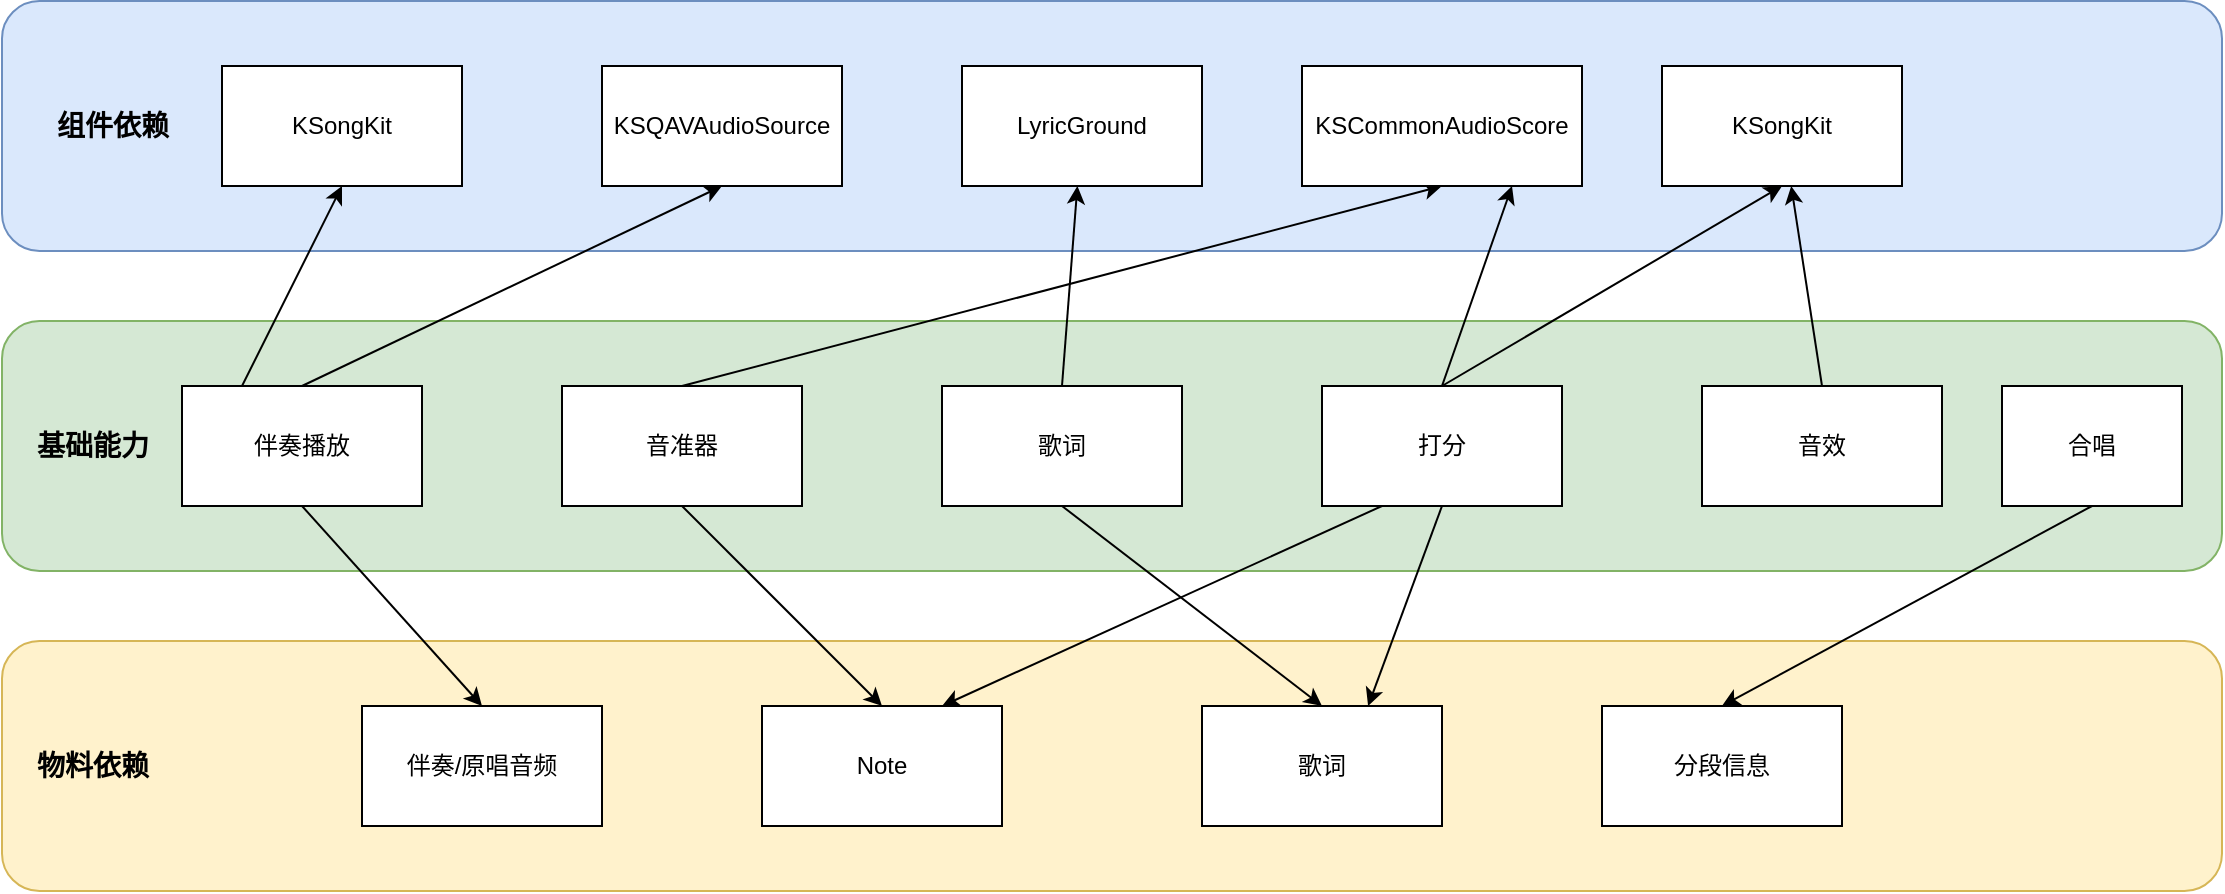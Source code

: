 <mxfile version="15.0.6" type="github">
  <diagram id="VxlOreW7zzSY0DAvLx2B" name="Page-1">
    <mxGraphModel dx="1734" dy="975" grid="1" gridSize="10" guides="1" tooltips="1" connect="1" arrows="1" fold="1" page="1" pageScale="1" pageWidth="2339" pageHeight="3300" math="0" shadow="0">
      <root>
        <mxCell id="0" />
        <mxCell id="1" parent="0" />
        <mxCell id="cQqQu-oTHZJSS0YLmMKt-19" value="" style="rounded=1;whiteSpace=wrap;html=1;fillColor=#dae8fc;strokeColor=#6c8ebf;" vertex="1" parent="1">
          <mxGeometry x="100" y="127.5" width="1110" height="125" as="geometry" />
        </mxCell>
        <mxCell id="cQqQu-oTHZJSS0YLmMKt-18" value="" style="rounded=1;whiteSpace=wrap;html=1;fillColor=#d5e8d4;strokeColor=#82b366;" vertex="1" parent="1">
          <mxGeometry x="100" y="287.5" width="1110" height="125" as="geometry" />
        </mxCell>
        <mxCell id="cQqQu-oTHZJSS0YLmMKt-17" value="" style="rounded=1;whiteSpace=wrap;html=1;fillColor=#fff2cc;strokeColor=#d6b656;" vertex="1" parent="1">
          <mxGeometry x="100" y="447.5" width="1110" height="125" as="geometry" />
        </mxCell>
        <mxCell id="cQqQu-oTHZJSS0YLmMKt-1" value="伴奏/原唱音频" style="rounded=0;whiteSpace=wrap;html=1;" vertex="1" parent="1">
          <mxGeometry x="280" y="480" width="120" height="60" as="geometry" />
        </mxCell>
        <mxCell id="cQqQu-oTHZJSS0YLmMKt-4" value="Note" style="rounded=0;whiteSpace=wrap;html=1;" vertex="1" parent="1">
          <mxGeometry x="480" y="480" width="120" height="60" as="geometry" />
        </mxCell>
        <mxCell id="cQqQu-oTHZJSS0YLmMKt-5" value="歌词" style="rounded=0;whiteSpace=wrap;html=1;" vertex="1" parent="1">
          <mxGeometry x="700" y="480" width="120" height="60" as="geometry" />
        </mxCell>
        <mxCell id="cQqQu-oTHZJSS0YLmMKt-6" value="分段信息" style="rounded=0;whiteSpace=wrap;html=1;" vertex="1" parent="1">
          <mxGeometry x="900" y="480" width="120" height="60" as="geometry" />
        </mxCell>
        <mxCell id="cQqQu-oTHZJSS0YLmMKt-23" style="edgeStyle=none;rounded=0;orthogonalLoop=1;jettySize=auto;html=1;exitX=0.5;exitY=0;exitDx=0;exitDy=0;entryX=0.5;entryY=1;entryDx=0;entryDy=0;" edge="1" parent="1" source="cQqQu-oTHZJSS0YLmMKt-7" target="cQqQu-oTHZJSS0YLmMKt-14">
          <mxGeometry relative="1" as="geometry" />
        </mxCell>
        <mxCell id="cQqQu-oTHZJSS0YLmMKt-29" style="edgeStyle=none;rounded=0;orthogonalLoop=1;jettySize=auto;html=1;exitX=0.5;exitY=1;exitDx=0;exitDy=0;entryX=0.5;entryY=0;entryDx=0;entryDy=0;" edge="1" parent="1" source="cQqQu-oTHZJSS0YLmMKt-7" target="cQqQu-oTHZJSS0YLmMKt-4">
          <mxGeometry relative="1" as="geometry" />
        </mxCell>
        <mxCell id="cQqQu-oTHZJSS0YLmMKt-7" value="音准器" style="rounded=0;whiteSpace=wrap;html=1;" vertex="1" parent="1">
          <mxGeometry x="380" y="320" width="120" height="60" as="geometry" />
        </mxCell>
        <mxCell id="cQqQu-oTHZJSS0YLmMKt-26" style="edgeStyle=none;rounded=0;orthogonalLoop=1;jettySize=auto;html=1;exitX=0.5;exitY=0;exitDx=0;exitDy=0;" edge="1" parent="1" source="cQqQu-oTHZJSS0YLmMKt-8" target="cQqQu-oTHZJSS0YLmMKt-13">
          <mxGeometry relative="1" as="geometry" />
        </mxCell>
        <mxCell id="cQqQu-oTHZJSS0YLmMKt-30" style="edgeStyle=none;rounded=0;orthogonalLoop=1;jettySize=auto;html=1;exitX=0.5;exitY=1;exitDx=0;exitDy=0;entryX=0.5;entryY=0;entryDx=0;entryDy=0;" edge="1" parent="1" source="cQqQu-oTHZJSS0YLmMKt-8" target="cQqQu-oTHZJSS0YLmMKt-5">
          <mxGeometry relative="1" as="geometry" />
        </mxCell>
        <mxCell id="cQqQu-oTHZJSS0YLmMKt-8" value="歌词" style="rounded=0;whiteSpace=wrap;html=1;" vertex="1" parent="1">
          <mxGeometry x="570" y="320" width="120" height="60" as="geometry" />
        </mxCell>
        <mxCell id="cQqQu-oTHZJSS0YLmMKt-24" style="edgeStyle=none;rounded=0;orthogonalLoop=1;jettySize=auto;html=1;exitX=0.5;exitY=0;exitDx=0;exitDy=0;entryX=0.75;entryY=1;entryDx=0;entryDy=0;" edge="1" parent="1" source="cQqQu-oTHZJSS0YLmMKt-9" target="cQqQu-oTHZJSS0YLmMKt-14">
          <mxGeometry relative="1" as="geometry" />
        </mxCell>
        <mxCell id="cQqQu-oTHZJSS0YLmMKt-25" style="edgeStyle=none;rounded=0;orthogonalLoop=1;jettySize=auto;html=1;exitX=0.5;exitY=0;exitDx=0;exitDy=0;entryX=0.5;entryY=1;entryDx=0;entryDy=0;" edge="1" parent="1" source="cQqQu-oTHZJSS0YLmMKt-9" target="cQqQu-oTHZJSS0YLmMKt-15">
          <mxGeometry relative="1" as="geometry" />
        </mxCell>
        <mxCell id="cQqQu-oTHZJSS0YLmMKt-31" style="edgeStyle=none;rounded=0;orthogonalLoop=1;jettySize=auto;html=1;exitX=0.5;exitY=1;exitDx=0;exitDy=0;entryX=0.692;entryY=0;entryDx=0;entryDy=0;entryPerimeter=0;" edge="1" parent="1" source="cQqQu-oTHZJSS0YLmMKt-9" target="cQqQu-oTHZJSS0YLmMKt-5">
          <mxGeometry relative="1" as="geometry" />
        </mxCell>
        <mxCell id="cQqQu-oTHZJSS0YLmMKt-32" style="edgeStyle=none;rounded=0;orthogonalLoop=1;jettySize=auto;html=1;exitX=0.25;exitY=1;exitDx=0;exitDy=0;entryX=0.75;entryY=0;entryDx=0;entryDy=0;" edge="1" parent="1" source="cQqQu-oTHZJSS0YLmMKt-9" target="cQqQu-oTHZJSS0YLmMKt-4">
          <mxGeometry relative="1" as="geometry" />
        </mxCell>
        <mxCell id="cQqQu-oTHZJSS0YLmMKt-9" value="打分" style="rounded=0;whiteSpace=wrap;html=1;" vertex="1" parent="1">
          <mxGeometry x="760" y="320" width="120" height="60" as="geometry" />
        </mxCell>
        <mxCell id="cQqQu-oTHZJSS0YLmMKt-27" style="edgeStyle=none;rounded=0;orthogonalLoop=1;jettySize=auto;html=1;exitX=0.5;exitY=0;exitDx=0;exitDy=0;" edge="1" parent="1" source="cQqQu-oTHZJSS0YLmMKt-10" target="cQqQu-oTHZJSS0YLmMKt-15">
          <mxGeometry relative="1" as="geometry" />
        </mxCell>
        <mxCell id="cQqQu-oTHZJSS0YLmMKt-10" value="音效" style="rounded=0;whiteSpace=wrap;html=1;" vertex="1" parent="1">
          <mxGeometry x="950" y="320" width="120" height="60" as="geometry" />
        </mxCell>
        <mxCell id="cQqQu-oTHZJSS0YLmMKt-21" style="rounded=0;orthogonalLoop=1;jettySize=auto;html=1;exitX=0.25;exitY=0;exitDx=0;exitDy=0;entryX=0.5;entryY=1;entryDx=0;entryDy=0;" edge="1" parent="1" source="cQqQu-oTHZJSS0YLmMKt-11" target="cQqQu-oTHZJSS0YLmMKt-12">
          <mxGeometry relative="1" as="geometry" />
        </mxCell>
        <mxCell id="cQqQu-oTHZJSS0YLmMKt-28" style="edgeStyle=none;rounded=0;orthogonalLoop=1;jettySize=auto;html=1;exitX=0.5;exitY=1;exitDx=0;exitDy=0;entryX=0.5;entryY=0;entryDx=0;entryDy=0;" edge="1" parent="1" source="cQqQu-oTHZJSS0YLmMKt-11" target="cQqQu-oTHZJSS0YLmMKt-1">
          <mxGeometry relative="1" as="geometry" />
        </mxCell>
        <mxCell id="cQqQu-oTHZJSS0YLmMKt-11" value="伴奏播放" style="rounded=0;whiteSpace=wrap;html=1;" vertex="1" parent="1">
          <mxGeometry x="190" y="320" width="120" height="60" as="geometry" />
        </mxCell>
        <mxCell id="cQqQu-oTHZJSS0YLmMKt-12" value="KSongKit" style="rounded=0;whiteSpace=wrap;html=1;" vertex="1" parent="1">
          <mxGeometry x="210" y="160" width="120" height="60" as="geometry" />
        </mxCell>
        <mxCell id="cQqQu-oTHZJSS0YLmMKt-13" value="LyricGround" style="rounded=0;whiteSpace=wrap;html=1;" vertex="1" parent="1">
          <mxGeometry x="580" y="160" width="120" height="60" as="geometry" />
        </mxCell>
        <mxCell id="cQqQu-oTHZJSS0YLmMKt-14" value="KSCommonAudioScore" style="rounded=0;whiteSpace=wrap;html=1;" vertex="1" parent="1">
          <mxGeometry x="750" y="160" width="140" height="60" as="geometry" />
        </mxCell>
        <mxCell id="cQqQu-oTHZJSS0YLmMKt-15" value="KSongKit" style="rounded=0;whiteSpace=wrap;html=1;" vertex="1" parent="1">
          <mxGeometry x="930" y="160" width="120" height="60" as="geometry" />
        </mxCell>
        <mxCell id="cQqQu-oTHZJSS0YLmMKt-16" value="KSQAVAudioSource" style="rounded=0;whiteSpace=wrap;html=1;" vertex="1" parent="1">
          <mxGeometry x="400" y="160" width="120" height="60" as="geometry" />
        </mxCell>
        <mxCell id="cQqQu-oTHZJSS0YLmMKt-20" value="" style="endArrow=classic;html=1;entryX=0.5;entryY=1;entryDx=0;entryDy=0;exitX=0.5;exitY=0;exitDx=0;exitDy=0;" edge="1" parent="1" source="cQqQu-oTHZJSS0YLmMKt-11" target="cQqQu-oTHZJSS0YLmMKt-16">
          <mxGeometry width="50" height="50" relative="1" as="geometry">
            <mxPoint x="253" y="260" as="sourcePoint" />
            <mxPoint x="287.5" y="230" as="targetPoint" />
          </mxGeometry>
        </mxCell>
        <mxCell id="cQqQu-oTHZJSS0YLmMKt-34" style="edgeStyle=none;rounded=0;orthogonalLoop=1;jettySize=auto;html=1;exitX=0.5;exitY=1;exitDx=0;exitDy=0;entryX=0.5;entryY=0;entryDx=0;entryDy=0;" edge="1" parent="1" source="cQqQu-oTHZJSS0YLmMKt-33" target="cQqQu-oTHZJSS0YLmMKt-6">
          <mxGeometry relative="1" as="geometry" />
        </mxCell>
        <mxCell id="cQqQu-oTHZJSS0YLmMKt-33" value="合唱" style="rounded=0;whiteSpace=wrap;html=1;" vertex="1" parent="1">
          <mxGeometry x="1100" y="320" width="90" height="60" as="geometry" />
        </mxCell>
        <mxCell id="cQqQu-oTHZJSS0YLmMKt-37" value="&lt;b&gt;&lt;font style=&quot;font-size: 14px&quot;&gt;基础能力&lt;/font&gt;&lt;/b&gt;" style="text;html=1;align=center;verticalAlign=middle;resizable=0;points=[];autosize=1;strokeColor=none;fillColor=none;" vertex="1" parent="1">
          <mxGeometry x="110" y="340" width="70" height="20" as="geometry" />
        </mxCell>
        <mxCell id="cQqQu-oTHZJSS0YLmMKt-38" value="&lt;span style=&quot;font-size: 14px&quot;&gt;&lt;b&gt;物料依赖&lt;/b&gt;&lt;/span&gt;" style="text;html=1;align=center;verticalAlign=middle;resizable=0;points=[];autosize=1;strokeColor=none;fillColor=none;" vertex="1" parent="1">
          <mxGeometry x="110" y="500" width="70" height="20" as="geometry" />
        </mxCell>
        <mxCell id="cQqQu-oTHZJSS0YLmMKt-39" value="&lt;span style=&quot;font-size: 14px&quot;&gt;&lt;b&gt;组件依赖&lt;/b&gt;&lt;/span&gt;" style="text;html=1;align=center;verticalAlign=middle;resizable=0;points=[];autosize=1;strokeColor=none;fillColor=none;" vertex="1" parent="1">
          <mxGeometry x="120" y="180" width="70" height="20" as="geometry" />
        </mxCell>
      </root>
    </mxGraphModel>
  </diagram>
</mxfile>
